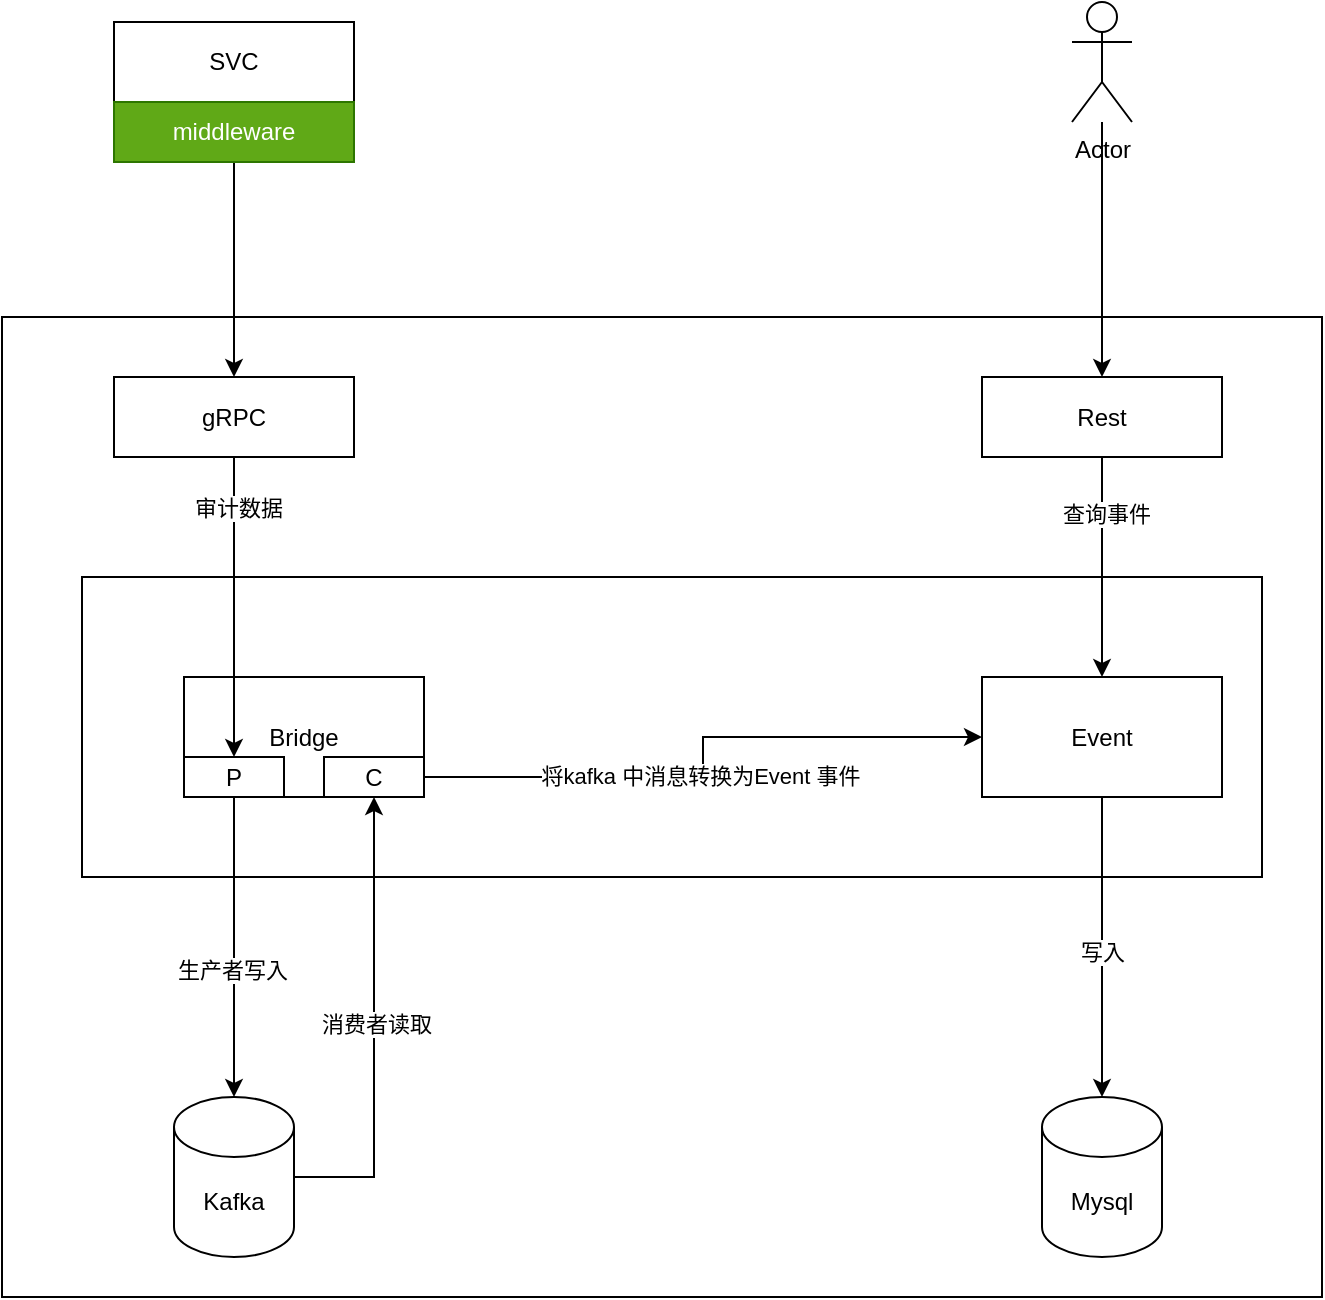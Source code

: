 <mxfile version="20.5.3" type="embed"><diagram id="2cWqNTEr7_fWr3MDQNGB" name="Page-1"><mxGraphModel dx="1254" dy="693" grid="1" gridSize="10" guides="1" tooltips="1" connect="1" arrows="1" fold="1" page="1" pageScale="1" pageWidth="1100" pageHeight="850" math="0" shadow="0"><root><mxCell id="0"/><mxCell id="1" parent="0"/><mxCell id="82" value="" style="rounded=0;whiteSpace=wrap;html=1;" vertex="1" parent="1"><mxGeometry x="80" y="360.5" width="660" height="490" as="geometry"/></mxCell><mxCell id="59" value="" style="rounded=0;whiteSpace=wrap;html=1;" vertex="1" parent="1"><mxGeometry x="120" y="490.5" width="590" height="150" as="geometry"/></mxCell><mxCell id="60" value="Bridge" style="rounded=0;whiteSpace=wrap;html=1;" vertex="1" parent="1"><mxGeometry x="171" y="540.5" width="120" height="60" as="geometry"/></mxCell><mxCell id="76" style="edgeStyle=orthogonalEdgeStyle;rounded=0;orthogonalLoop=1;jettySize=auto;html=1;entryX=0.5;entryY=0;entryDx=0;entryDy=0;entryPerimeter=0;" edge="1" parent="1" source="61" target="75"><mxGeometry relative="1" as="geometry"/></mxCell><mxCell id="77" value="写入" style="edgeLabel;html=1;align=center;verticalAlign=middle;resizable=0;points=[];" vertex="1" connectable="0" parent="76"><mxGeometry x="0.027" relative="1" as="geometry"><mxPoint as="offset"/></mxGeometry></mxCell><mxCell id="61" value="Event" style="rounded=0;whiteSpace=wrap;html=1;" vertex="1" parent="1"><mxGeometry x="570" y="540.5" width="120" height="60" as="geometry"/></mxCell><mxCell id="72" style="edgeStyle=orthogonalEdgeStyle;rounded=0;orthogonalLoop=1;jettySize=auto;html=1;entryX=0.5;entryY=1;entryDx=0;entryDy=0;" edge="1" parent="1" source="62" target="66"><mxGeometry relative="1" as="geometry"/></mxCell><mxCell id="73" value="消费者读取" style="edgeLabel;html=1;align=center;verticalAlign=middle;resizable=0;points=[];" vertex="1" connectable="0" parent="72"><mxGeometry x="0.017" y="-1" relative="1" as="geometry"><mxPoint as="offset"/></mxGeometry></mxCell><mxCell id="62" value="Kafka" style="shape=cylinder3;whiteSpace=wrap;html=1;boundedLbl=1;backgroundOutline=1;size=15;" vertex="1" parent="1"><mxGeometry x="166" y="750.5" width="60" height="80" as="geometry"/></mxCell><mxCell id="67" style="edgeStyle=orthogonalEdgeStyle;rounded=0;orthogonalLoop=1;jettySize=auto;html=1;" edge="1" parent="1" source="65" target="62"><mxGeometry relative="1" as="geometry"/></mxCell><mxCell id="71" value="生产者写入" style="edgeLabel;html=1;align=center;verticalAlign=middle;resizable=0;points=[];" vertex="1" connectable="0" parent="67"><mxGeometry x="0.147" y="-1" relative="1" as="geometry"><mxPoint as="offset"/></mxGeometry></mxCell><mxCell id="65" value="P" style="rounded=0;whiteSpace=wrap;html=1;" vertex="1" parent="1"><mxGeometry x="171" y="580.5" width="50" height="20" as="geometry"/></mxCell><mxCell id="74" style="edgeStyle=orthogonalEdgeStyle;rounded=0;orthogonalLoop=1;jettySize=auto;html=1;entryX=0;entryY=0.5;entryDx=0;entryDy=0;" edge="1" parent="1" source="66" target="61"><mxGeometry relative="1" as="geometry"/></mxCell><mxCell id="81" value="将kafka 中消息转换为Event 事件" style="edgeLabel;html=1;align=center;verticalAlign=middle;resizable=0;points=[];" vertex="1" connectable="0" parent="74"><mxGeometry x="-0.08" y="1" relative="1" as="geometry"><mxPoint as="offset"/></mxGeometry></mxCell><mxCell id="66" value="C" style="rounded=0;whiteSpace=wrap;html=1;" vertex="1" parent="1"><mxGeometry x="241" y="580.5" width="50" height="20" as="geometry"/></mxCell><mxCell id="69" style="edgeStyle=orthogonalEdgeStyle;rounded=0;orthogonalLoop=1;jettySize=auto;html=1;entryX=0.5;entryY=0;entryDx=0;entryDy=0;" edge="1" parent="1" source="68" target="65"><mxGeometry relative="1" as="geometry"/></mxCell><mxCell id="70" value="审计数据" style="edgeLabel;html=1;align=center;verticalAlign=middle;resizable=0;points=[];" vertex="1" connectable="0" parent="69"><mxGeometry x="-0.667" y="2" relative="1" as="geometry"><mxPoint as="offset"/></mxGeometry></mxCell><mxCell id="68" value="gRPC" style="rounded=0;whiteSpace=wrap;html=1;" vertex="1" parent="1"><mxGeometry x="136" y="390.5" width="120" height="40" as="geometry"/></mxCell><mxCell id="75" value="Mysql" style="shape=cylinder3;whiteSpace=wrap;html=1;boundedLbl=1;backgroundOutline=1;size=15;" vertex="1" parent="1"><mxGeometry x="600" y="750.5" width="60" height="80" as="geometry"/></mxCell><mxCell id="79" style="edgeStyle=orthogonalEdgeStyle;rounded=0;orthogonalLoop=1;jettySize=auto;html=1;entryX=0.5;entryY=0;entryDx=0;entryDy=0;" edge="1" parent="1" source="78" target="61"><mxGeometry relative="1" as="geometry"/></mxCell><mxCell id="80" value="查询事件" style="edgeLabel;html=1;align=center;verticalAlign=middle;resizable=0;points=[];" vertex="1" connectable="0" parent="79"><mxGeometry x="-0.491" y="2" relative="1" as="geometry"><mxPoint as="offset"/></mxGeometry></mxCell><mxCell id="78" value="Rest" style="rounded=0;whiteSpace=wrap;html=1;" vertex="1" parent="1"><mxGeometry x="570" y="390.5" width="120" height="40" as="geometry"/></mxCell><mxCell id="90" style="edgeStyle=orthogonalEdgeStyle;rounded=0;orthogonalLoop=1;jettySize=auto;html=1;" edge="1" parent="1" source="89" target="78"><mxGeometry relative="1" as="geometry"/></mxCell><mxCell id="89" value="Actor" style="shape=umlActor;verticalLabelPosition=bottom;verticalAlign=top;html=1;outlineConnect=0;fillColor=none;" vertex="1" parent="1"><mxGeometry x="615" y="203" width="30" height="60" as="geometry"/></mxCell><mxCell id="93" value="SVC" style="rounded=0;whiteSpace=wrap;html=1;fillColor=none;" vertex="1" parent="1"><mxGeometry x="136" y="213" width="120" height="40" as="geometry"/></mxCell><mxCell id="95" style="edgeStyle=orthogonalEdgeStyle;rounded=0;orthogonalLoop=1;jettySize=auto;html=1;entryX=0.5;entryY=0;entryDx=0;entryDy=0;" edge="1" parent="1" source="94" target="68"><mxGeometry relative="1" as="geometry"/></mxCell><mxCell id="94" value="middleware" style="rounded=0;whiteSpace=wrap;html=1;fillColor=#60a917;fontColor=#ffffff;strokeColor=#2D7600;" vertex="1" parent="1"><mxGeometry x="136" y="253" width="120" height="30" as="geometry"/></mxCell></root></mxGraphModel></diagram></mxfile>